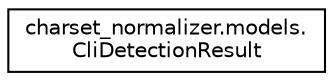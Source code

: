 digraph "Graphical Class Hierarchy"
{
 // LATEX_PDF_SIZE
  edge [fontname="Helvetica",fontsize="10",labelfontname="Helvetica",labelfontsize="10"];
  node [fontname="Helvetica",fontsize="10",shape=record];
  rankdir="LR";
  Node0 [label="charset_normalizer.models.\lCliDetectionResult",height=0.2,width=0.4,color="black", fillcolor="white", style="filled",URL="$classcharset__normalizer_1_1models_1_1CliDetectionResult.html",tooltip=" "];
}
